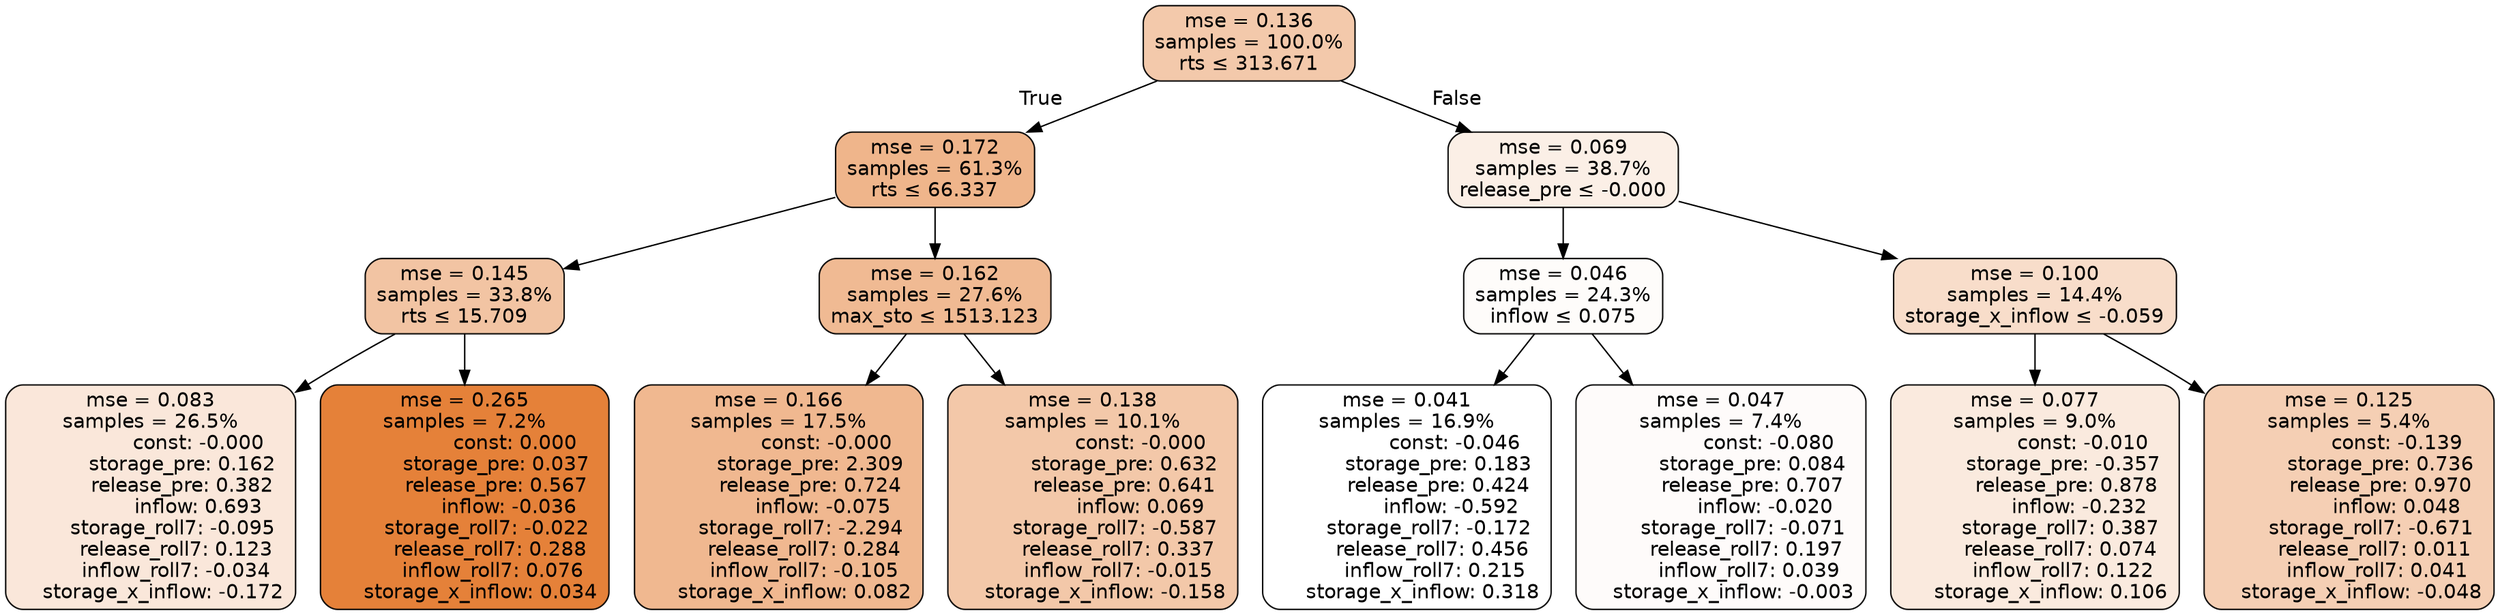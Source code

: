 digraph tree {
bgcolor="transparent"
node [shape=rectangle, style="filled, rounded", color="black", fontname=helvetica] ;
edge [fontname=helvetica] ;
	"0" [label="mse = 0.136
samples = 100.0%
rts &le; 313.671", fillcolor="#f3c9ab"]
	"1" [label="mse = 0.172
samples = 61.3%
rts &le; 66.337", fillcolor="#efb58b"]
	"2" [label="mse = 0.145
samples = 33.8%
rts &le; 15.709", fillcolor="#f2c4a3"]
	"3" [label="mse = 0.083
samples = 26.5%
               const: -0.000
          storage_pre: 0.162
          release_pre: 0.382
               inflow: 0.693
       storage_roll7: -0.095
        release_roll7: 0.123
        inflow_roll7: -0.034
    storage_x_inflow: -0.172", fillcolor="#fae7da"]
	"4" [label="mse = 0.265
samples = 7.2%
                const: 0.000
          storage_pre: 0.037
          release_pre: 0.567
              inflow: -0.036
       storage_roll7: -0.022
        release_roll7: 0.288
         inflow_roll7: 0.076
     storage_x_inflow: 0.034", fillcolor="#e58139"]
	"5" [label="mse = 0.162
samples = 27.6%
max_sto &le; 1513.123", fillcolor="#f0ba93"]
	"6" [label="mse = 0.166
samples = 17.5%
               const: -0.000
          storage_pre: 2.309
          release_pre: 0.724
              inflow: -0.075
       storage_roll7: -2.294
        release_roll7: 0.284
        inflow_roll7: -0.105
     storage_x_inflow: 0.082", fillcolor="#f0b890"]
	"7" [label="mse = 0.138
samples = 10.1%
               const: -0.000
          storage_pre: 0.632
          release_pre: 0.641
               inflow: 0.069
       storage_roll7: -0.587
        release_roll7: 0.337
        inflow_roll7: -0.015
    storage_x_inflow: -0.158", fillcolor="#f3c8a9"]
	"8" [label="mse = 0.069
samples = 38.7%
release_pre &le; -0.000", fillcolor="#fbefe6"]
	"9" [label="mse = 0.046
samples = 24.3%
inflow &le; 0.075", fillcolor="#fefcfa"]
	"10" [label="mse = 0.041
samples = 16.9%
               const: -0.046
          storage_pre: 0.183
          release_pre: 0.424
              inflow: -0.592
       storage_roll7: -0.172
        release_roll7: 0.456
         inflow_roll7: 0.215
     storage_x_inflow: 0.318", fillcolor="#ffffff"]
	"11" [label="mse = 0.047
samples = 7.4%
               const: -0.080
          storage_pre: 0.084
          release_pre: 0.707
              inflow: -0.020
       storage_roll7: -0.071
        release_roll7: 0.197
         inflow_roll7: 0.039
    storage_x_inflow: -0.003", fillcolor="#fefbfa"]
	"12" [label="mse = 0.100
samples = 14.4%
storage_x_inflow &le; -0.059", fillcolor="#f8ddca"]
	"13" [label="mse = 0.077
samples = 9.0%
               const: -0.010
         storage_pre: -0.357
          release_pre: 0.878
              inflow: -0.232
        storage_roll7: 0.387
        release_roll7: 0.074
         inflow_roll7: 0.122
     storage_x_inflow: 0.106", fillcolor="#faeade"]
	"14" [label="mse = 0.125
samples = 5.4%
               const: -0.139
          storage_pre: 0.736
          release_pre: 0.970
               inflow: 0.048
       storage_roll7: -0.671
        release_roll7: 0.011
         inflow_roll7: 0.041
    storage_x_inflow: -0.048", fillcolor="#f5cfb4"]

	"0" -> "1" [labeldistance=2.5, labelangle=45, headlabel="True"]
	"1" -> "2"
	"2" -> "3"
	"2" -> "4"
	"1" -> "5"
	"5" -> "6"
	"5" -> "7"
	"0" -> "8" [labeldistance=2.5, labelangle=-45, headlabel="False"]
	"8" -> "9"
	"9" -> "10"
	"9" -> "11"
	"8" -> "12"
	"12" -> "13"
	"12" -> "14"
}